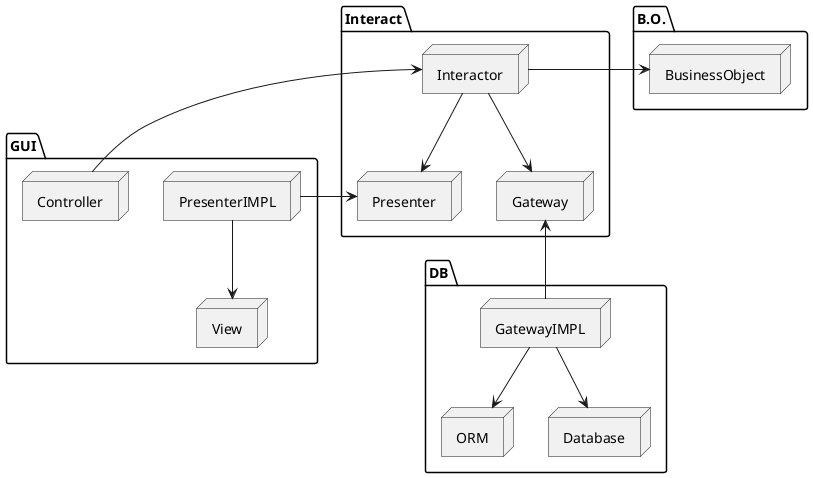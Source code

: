 @startuml
package GUI {
  node Controller
  node PresenterIMPL
  node View
}

package Interact {
  node Interactor
  node Gateway
  node Presenter
}

package DB {
  node GatewayIMPL
  node ORM
  node Database
}

package B.O. {
  node BusinessObject
}

Controller --> Interactor
Interactor -right-> BusinessObject
Interactor --> Presenter
Interactor --> Gateway
PresenterIMPL -left-> Presenter
PresenterIMPL --> View
GatewayIMPL -up-> Gateway
GatewayIMPL --> ORM
GatewayIMPL --> Database

@enduml